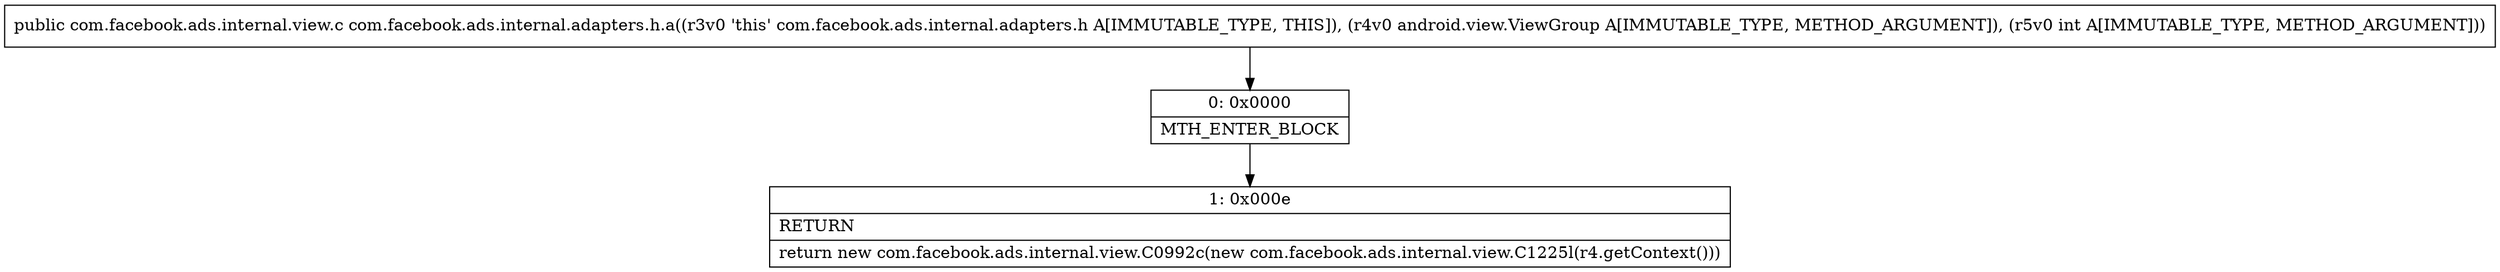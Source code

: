 digraph "CFG forcom.facebook.ads.internal.adapters.h.a(Landroid\/view\/ViewGroup;I)Lcom\/facebook\/ads\/internal\/view\/c;" {
Node_0 [shape=record,label="{0\:\ 0x0000|MTH_ENTER_BLOCK\l}"];
Node_1 [shape=record,label="{1\:\ 0x000e|RETURN\l|return new com.facebook.ads.internal.view.C0992c(new com.facebook.ads.internal.view.C1225l(r4.getContext()))\l}"];
MethodNode[shape=record,label="{public com.facebook.ads.internal.view.c com.facebook.ads.internal.adapters.h.a((r3v0 'this' com.facebook.ads.internal.adapters.h A[IMMUTABLE_TYPE, THIS]), (r4v0 android.view.ViewGroup A[IMMUTABLE_TYPE, METHOD_ARGUMENT]), (r5v0 int A[IMMUTABLE_TYPE, METHOD_ARGUMENT])) }"];
MethodNode -> Node_0;
Node_0 -> Node_1;
}

